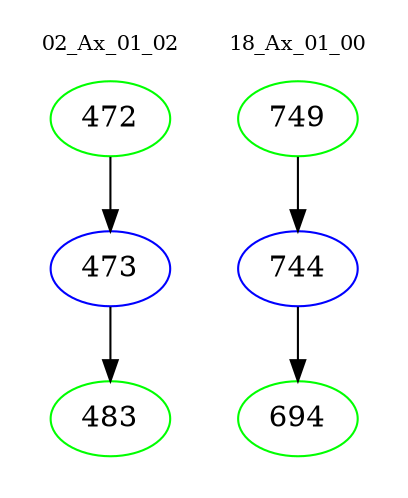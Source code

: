 digraph{
subgraph cluster_0 {
color = white
label = "02_Ax_01_02";
fontsize=10;
T0_472 [label="472", color="green"]
T0_472 -> T0_473 [color="black"]
T0_473 [label="473", color="blue"]
T0_473 -> T0_483 [color="black"]
T0_483 [label="483", color="green"]
}
subgraph cluster_1 {
color = white
label = "18_Ax_01_00";
fontsize=10;
T1_749 [label="749", color="green"]
T1_749 -> T1_744 [color="black"]
T1_744 [label="744", color="blue"]
T1_744 -> T1_694 [color="black"]
T1_694 [label="694", color="green"]
}
}
